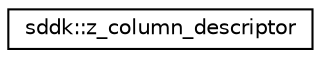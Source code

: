 digraph "Graphical Class Hierarchy"
{
 // INTERACTIVE_SVG=YES
  edge [fontname="Helvetica",fontsize="10",labelfontname="Helvetica",labelfontsize="10"];
  node [fontname="Helvetica",fontsize="10",shape=record];
  rankdir="LR";
  Node1 [label="sddk::z_column_descriptor",height=0.2,width=0.4,color="black", fillcolor="white", style="filled",URL="$structsddk_1_1z__column__descriptor.html"];
}
